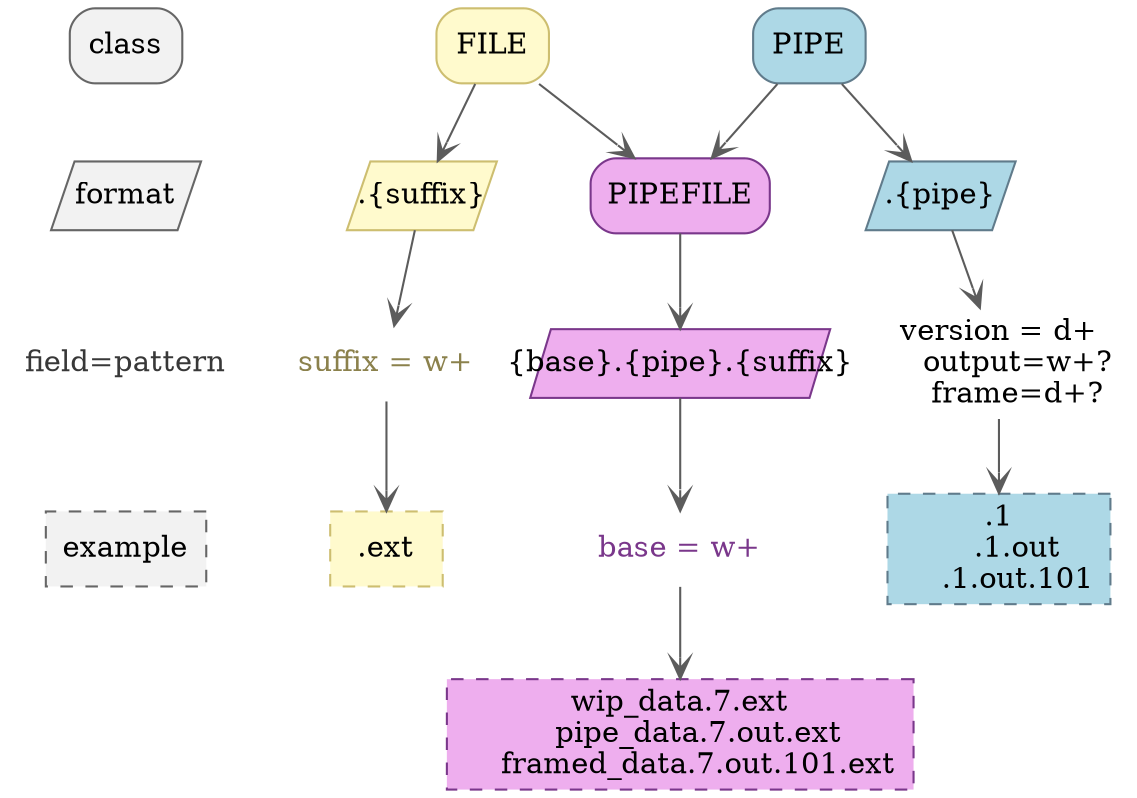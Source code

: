 strict digraph G {
    bgcolor=invis
    {
      node [style="rounded, filled" shape=box]
      class, FILE, PIPE, PIPEFILE
    }
    {
      node [style=filled margin=0 width=1 height=0.46 shape=polygon fixedsize=true skew=0.4]
      format, file_format, pipe_format, pipefile_format
    }
    {
      node [shape=none]
      patterns, file_patterns, pipe_patterns, pipefile_patterns
    }
    {
      node [style="dashed, filled" shape=box]
      example, file_example, pipe_example, pipefile_example
    }
    subgraph legend {
        edge[style=invis]
        class, format, example, patterns [color=gray40 fillcolor=gray95]
        patterns [label="field=pattern" fontcolor=gray22]
        class -> format -> patterns  -> example
    }
    FILE, file_format, file_example [color=lightgoldenrod3 fillcolor=lemonchiffon1]
    file_format [label=".{suffix}"]
    file_example [label=".ext"]
    file_patterns [label="suffix = \w+" fontcolor=lightgoldenrod4]

    PIPE, pipe_format, pipe_example [color=lightskyblue4 fillcolor=lightblue]
    pipe_format [label=".{pipe}"]
    pipe_example [label=".1
    .1.out
    .1.out.101"]
    pipe_patterns [label="version = \d+
    output=\w+?
    frame=\d+?"]

    PIPEFILE, pipefile_format, pipefile_example [color=mediumorchid4 fillcolor=plum2]
    pipefile_format [skew=0.15 width=2 label="{base}.{pipe}.{suffix}"]
    pipefile_example [label="wip_data.7.ext
    pipe_data.7.out.ext
    framed_data.7.out.101.ext"]
    pipefile_patterns [label="base = \w+" fontcolor=mediumorchid4]

    edge [color=gray36 arrowhead="vee"]
    PIPE -> pipe_format -> pipe_patterns -> pipe_example
    FILE -> file_format -> file_patterns -> file_example
    PIPEFILE -> pipefile_format -> pipefile_patterns -> pipefile_example
    {PIPE, FILE} -> PIPEFILE
}